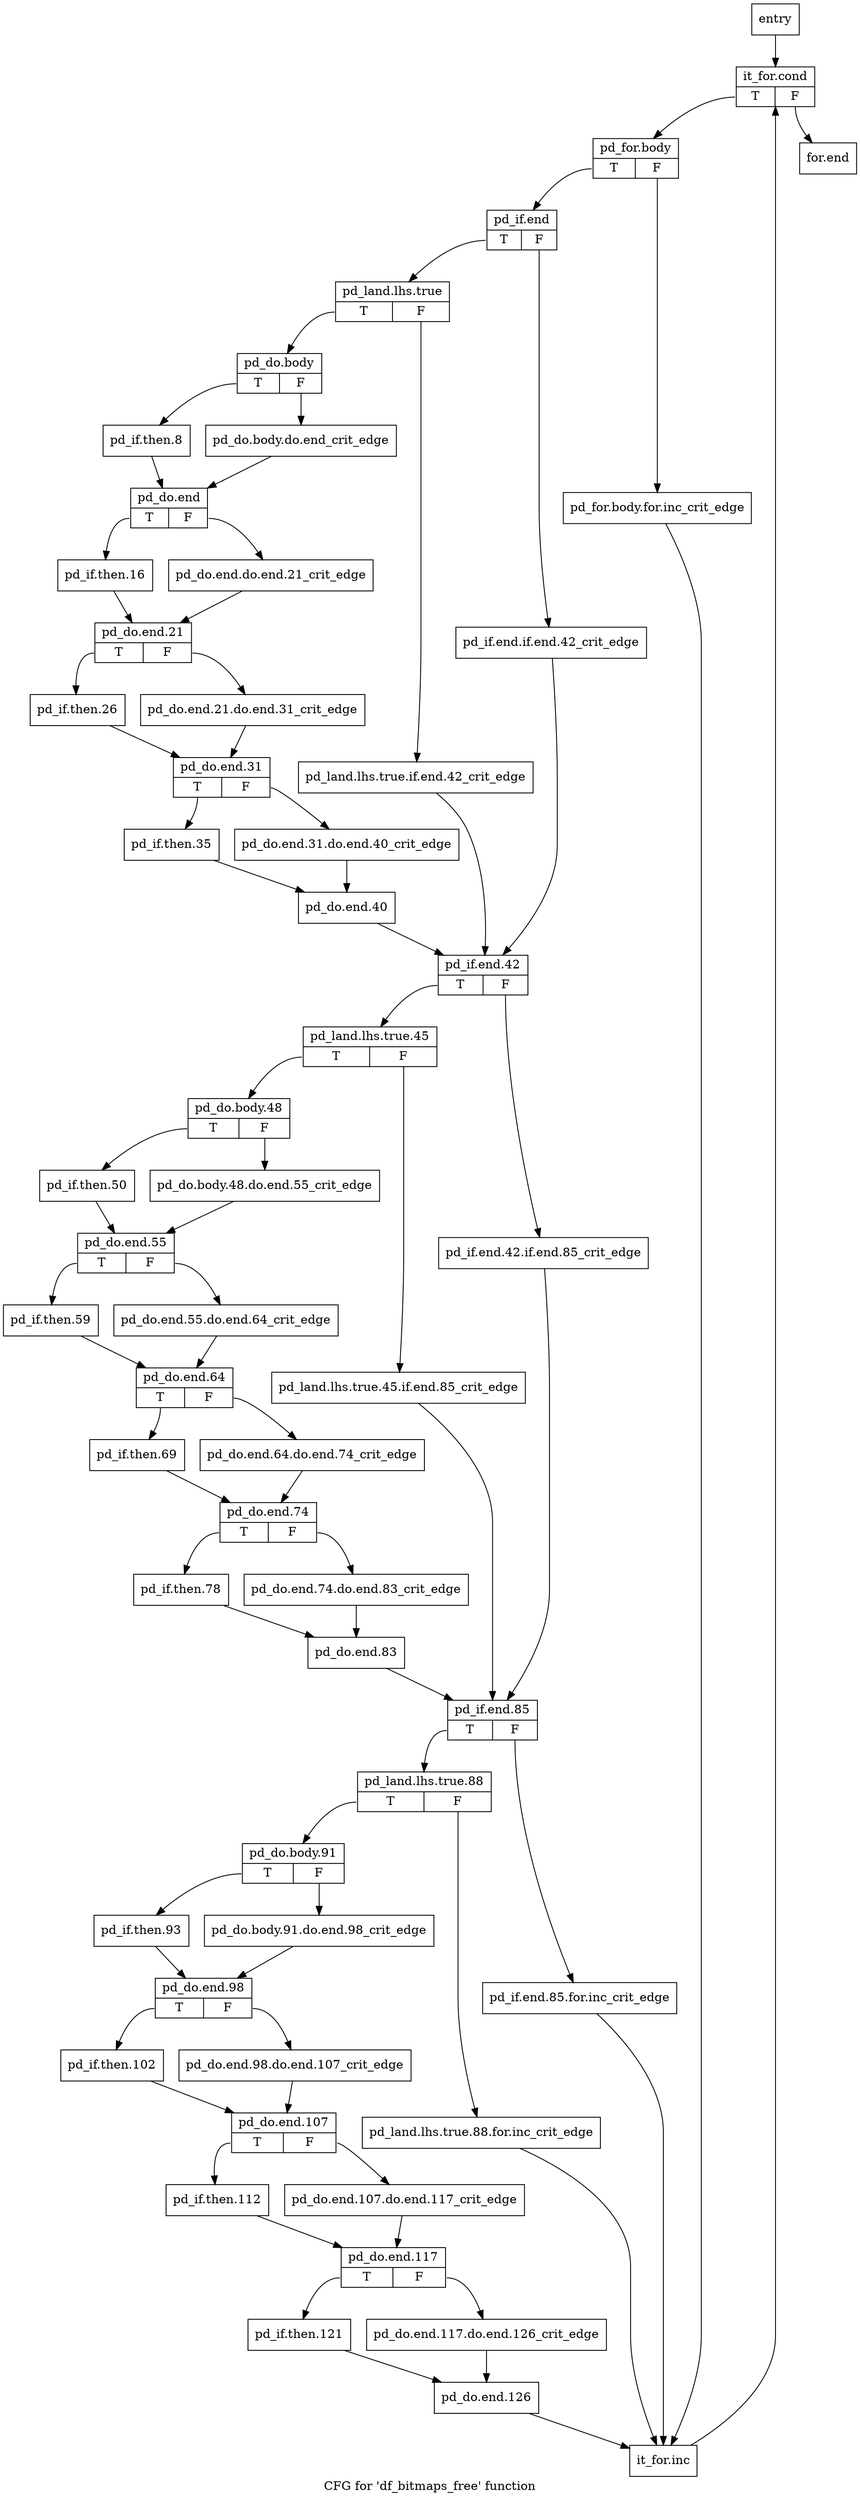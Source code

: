 digraph "CFG for 'df_bitmaps_free' function" {
	label="CFG for 'df_bitmaps_free' function";

	Node0x3aa7fb0 [shape=record,label="{entry}"];
	Node0x3aa7fb0 -> Node0x3aa8000;
	Node0x3aa8000 [shape=record,label="{it_for.cond|{<s0>T|<s1>F}}"];
	Node0x3aa8000:s0 -> Node0x3aa8050;
	Node0x3aa8000:s1 -> Node0x3aa9130;
	Node0x3aa8050 [shape=record,label="{pd_for.body|{<s0>T|<s1>F}}"];
	Node0x3aa8050:s0 -> Node0x3aa80f0;
	Node0x3aa8050:s1 -> Node0x3aa80a0;
	Node0x3aa80a0 [shape=record,label="{pd_for.body.for.inc_crit_edge}"];
	Node0x3aa80a0 -> Node0x3aa90e0;
	Node0x3aa80f0 [shape=record,label="{pd_if.end|{<s0>T|<s1>F}}"];
	Node0x3aa80f0:s0 -> Node0x3aa8190;
	Node0x3aa80f0:s1 -> Node0x3aa8140;
	Node0x3aa8140 [shape=record,label="{pd_if.end.if.end.42_crit_edge}"];
	Node0x3aa8140 -> Node0x3aa8640;
	Node0x3aa8190 [shape=record,label="{pd_land.lhs.true|{<s0>T|<s1>F}}"];
	Node0x3aa8190:s0 -> Node0x3aa8230;
	Node0x3aa8190:s1 -> Node0x3aa81e0;
	Node0x3aa81e0 [shape=record,label="{pd_land.lhs.true.if.end.42_crit_edge}"];
	Node0x3aa81e0 -> Node0x3aa8640;
	Node0x3aa8230 [shape=record,label="{pd_do.body|{<s0>T|<s1>F}}"];
	Node0x3aa8230:s0 -> Node0x3aa82d0;
	Node0x3aa8230:s1 -> Node0x3aa8280;
	Node0x3aa8280 [shape=record,label="{pd_do.body.do.end_crit_edge}"];
	Node0x3aa8280 -> Node0x3aa8320;
	Node0x3aa82d0 [shape=record,label="{pd_if.then.8}"];
	Node0x3aa82d0 -> Node0x3aa8320;
	Node0x3aa8320 [shape=record,label="{pd_do.end|{<s0>T|<s1>F}}"];
	Node0x3aa8320:s0 -> Node0x3aa83c0;
	Node0x3aa8320:s1 -> Node0x3aa8370;
	Node0x3aa8370 [shape=record,label="{pd_do.end.do.end.21_crit_edge}"];
	Node0x3aa8370 -> Node0x3aa8410;
	Node0x3aa83c0 [shape=record,label="{pd_if.then.16}"];
	Node0x3aa83c0 -> Node0x3aa8410;
	Node0x3aa8410 [shape=record,label="{pd_do.end.21|{<s0>T|<s1>F}}"];
	Node0x3aa8410:s0 -> Node0x3aa84b0;
	Node0x3aa8410:s1 -> Node0x3aa8460;
	Node0x3aa8460 [shape=record,label="{pd_do.end.21.do.end.31_crit_edge}"];
	Node0x3aa8460 -> Node0x3aa8500;
	Node0x3aa84b0 [shape=record,label="{pd_if.then.26}"];
	Node0x3aa84b0 -> Node0x3aa8500;
	Node0x3aa8500 [shape=record,label="{pd_do.end.31|{<s0>T|<s1>F}}"];
	Node0x3aa8500:s0 -> Node0x3aa85a0;
	Node0x3aa8500:s1 -> Node0x3aa8550;
	Node0x3aa8550 [shape=record,label="{pd_do.end.31.do.end.40_crit_edge}"];
	Node0x3aa8550 -> Node0x3aa85f0;
	Node0x3aa85a0 [shape=record,label="{pd_if.then.35}"];
	Node0x3aa85a0 -> Node0x3aa85f0;
	Node0x3aa85f0 [shape=record,label="{pd_do.end.40}"];
	Node0x3aa85f0 -> Node0x3aa8640;
	Node0x3aa8640 [shape=record,label="{pd_if.end.42|{<s0>T|<s1>F}}"];
	Node0x3aa8640:s0 -> Node0x3aa86e0;
	Node0x3aa8640:s1 -> Node0x3aa8690;
	Node0x3aa8690 [shape=record,label="{pd_if.end.42.if.end.85_crit_edge}"];
	Node0x3aa8690 -> Node0x3aa8b90;
	Node0x3aa86e0 [shape=record,label="{pd_land.lhs.true.45|{<s0>T|<s1>F}}"];
	Node0x3aa86e0:s0 -> Node0x3aa8780;
	Node0x3aa86e0:s1 -> Node0x3aa8730;
	Node0x3aa8730 [shape=record,label="{pd_land.lhs.true.45.if.end.85_crit_edge}"];
	Node0x3aa8730 -> Node0x3aa8b90;
	Node0x3aa8780 [shape=record,label="{pd_do.body.48|{<s0>T|<s1>F}}"];
	Node0x3aa8780:s0 -> Node0x3aa8820;
	Node0x3aa8780:s1 -> Node0x3aa87d0;
	Node0x3aa87d0 [shape=record,label="{pd_do.body.48.do.end.55_crit_edge}"];
	Node0x3aa87d0 -> Node0x3aa8870;
	Node0x3aa8820 [shape=record,label="{pd_if.then.50}"];
	Node0x3aa8820 -> Node0x3aa8870;
	Node0x3aa8870 [shape=record,label="{pd_do.end.55|{<s0>T|<s1>F}}"];
	Node0x3aa8870:s0 -> Node0x3aa8910;
	Node0x3aa8870:s1 -> Node0x3aa88c0;
	Node0x3aa88c0 [shape=record,label="{pd_do.end.55.do.end.64_crit_edge}"];
	Node0x3aa88c0 -> Node0x3aa8960;
	Node0x3aa8910 [shape=record,label="{pd_if.then.59}"];
	Node0x3aa8910 -> Node0x3aa8960;
	Node0x3aa8960 [shape=record,label="{pd_do.end.64|{<s0>T|<s1>F}}"];
	Node0x3aa8960:s0 -> Node0x3aa8a00;
	Node0x3aa8960:s1 -> Node0x3aa89b0;
	Node0x3aa89b0 [shape=record,label="{pd_do.end.64.do.end.74_crit_edge}"];
	Node0x3aa89b0 -> Node0x3aa8a50;
	Node0x3aa8a00 [shape=record,label="{pd_if.then.69}"];
	Node0x3aa8a00 -> Node0x3aa8a50;
	Node0x3aa8a50 [shape=record,label="{pd_do.end.74|{<s0>T|<s1>F}}"];
	Node0x3aa8a50:s0 -> Node0x3aa8af0;
	Node0x3aa8a50:s1 -> Node0x3aa8aa0;
	Node0x3aa8aa0 [shape=record,label="{pd_do.end.74.do.end.83_crit_edge}"];
	Node0x3aa8aa0 -> Node0x3aa8b40;
	Node0x3aa8af0 [shape=record,label="{pd_if.then.78}"];
	Node0x3aa8af0 -> Node0x3aa8b40;
	Node0x3aa8b40 [shape=record,label="{pd_do.end.83}"];
	Node0x3aa8b40 -> Node0x3aa8b90;
	Node0x3aa8b90 [shape=record,label="{pd_if.end.85|{<s0>T|<s1>F}}"];
	Node0x3aa8b90:s0 -> Node0x3aa8c30;
	Node0x3aa8b90:s1 -> Node0x3aa8be0;
	Node0x3aa8be0 [shape=record,label="{pd_if.end.85.for.inc_crit_edge}"];
	Node0x3aa8be0 -> Node0x3aa90e0;
	Node0x3aa8c30 [shape=record,label="{pd_land.lhs.true.88|{<s0>T|<s1>F}}"];
	Node0x3aa8c30:s0 -> Node0x3aa8cd0;
	Node0x3aa8c30:s1 -> Node0x3aa8c80;
	Node0x3aa8c80 [shape=record,label="{pd_land.lhs.true.88.for.inc_crit_edge}"];
	Node0x3aa8c80 -> Node0x3aa90e0;
	Node0x3aa8cd0 [shape=record,label="{pd_do.body.91|{<s0>T|<s1>F}}"];
	Node0x3aa8cd0:s0 -> Node0x3aa8d70;
	Node0x3aa8cd0:s1 -> Node0x3aa8d20;
	Node0x3aa8d20 [shape=record,label="{pd_do.body.91.do.end.98_crit_edge}"];
	Node0x3aa8d20 -> Node0x3aa8dc0;
	Node0x3aa8d70 [shape=record,label="{pd_if.then.93}"];
	Node0x3aa8d70 -> Node0x3aa8dc0;
	Node0x3aa8dc0 [shape=record,label="{pd_do.end.98|{<s0>T|<s1>F}}"];
	Node0x3aa8dc0:s0 -> Node0x3aa8e60;
	Node0x3aa8dc0:s1 -> Node0x3aa8e10;
	Node0x3aa8e10 [shape=record,label="{pd_do.end.98.do.end.107_crit_edge}"];
	Node0x3aa8e10 -> Node0x3aa8eb0;
	Node0x3aa8e60 [shape=record,label="{pd_if.then.102}"];
	Node0x3aa8e60 -> Node0x3aa8eb0;
	Node0x3aa8eb0 [shape=record,label="{pd_do.end.107|{<s0>T|<s1>F}}"];
	Node0x3aa8eb0:s0 -> Node0x3aa8f50;
	Node0x3aa8eb0:s1 -> Node0x3aa8f00;
	Node0x3aa8f00 [shape=record,label="{pd_do.end.107.do.end.117_crit_edge}"];
	Node0x3aa8f00 -> Node0x3aa8fa0;
	Node0x3aa8f50 [shape=record,label="{pd_if.then.112}"];
	Node0x3aa8f50 -> Node0x3aa8fa0;
	Node0x3aa8fa0 [shape=record,label="{pd_do.end.117|{<s0>T|<s1>F}}"];
	Node0x3aa8fa0:s0 -> Node0x3aa9040;
	Node0x3aa8fa0:s1 -> Node0x3aa8ff0;
	Node0x3aa8ff0 [shape=record,label="{pd_do.end.117.do.end.126_crit_edge}"];
	Node0x3aa8ff0 -> Node0x3aa9090;
	Node0x3aa9040 [shape=record,label="{pd_if.then.121}"];
	Node0x3aa9040 -> Node0x3aa9090;
	Node0x3aa9090 [shape=record,label="{pd_do.end.126}"];
	Node0x3aa9090 -> Node0x3aa90e0;
	Node0x3aa90e0 [shape=record,label="{it_for.inc}"];
	Node0x3aa90e0 -> Node0x3aa8000;
	Node0x3aa9130 [shape=record,label="{for.end}"];
}
